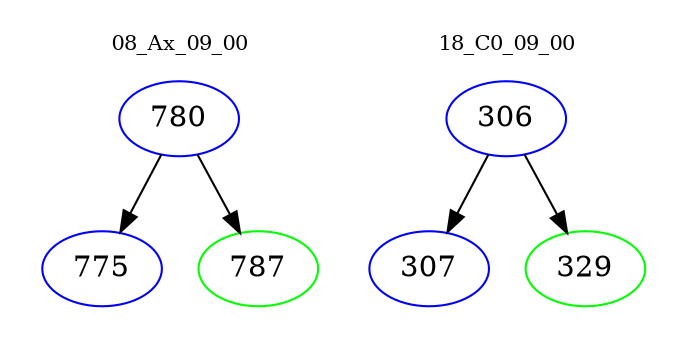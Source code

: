 digraph{
subgraph cluster_0 {
color = white
label = "08_Ax_09_00";
fontsize=10;
T0_780 [label="780", color="blue"]
T0_780 -> T0_775 [color="black"]
T0_775 [label="775", color="blue"]
T0_780 -> T0_787 [color="black"]
T0_787 [label="787", color="green"]
}
subgraph cluster_1 {
color = white
label = "18_C0_09_00";
fontsize=10;
T1_306 [label="306", color="blue"]
T1_306 -> T1_307 [color="black"]
T1_307 [label="307", color="blue"]
T1_306 -> T1_329 [color="black"]
T1_329 [label="329", color="green"]
}
}
